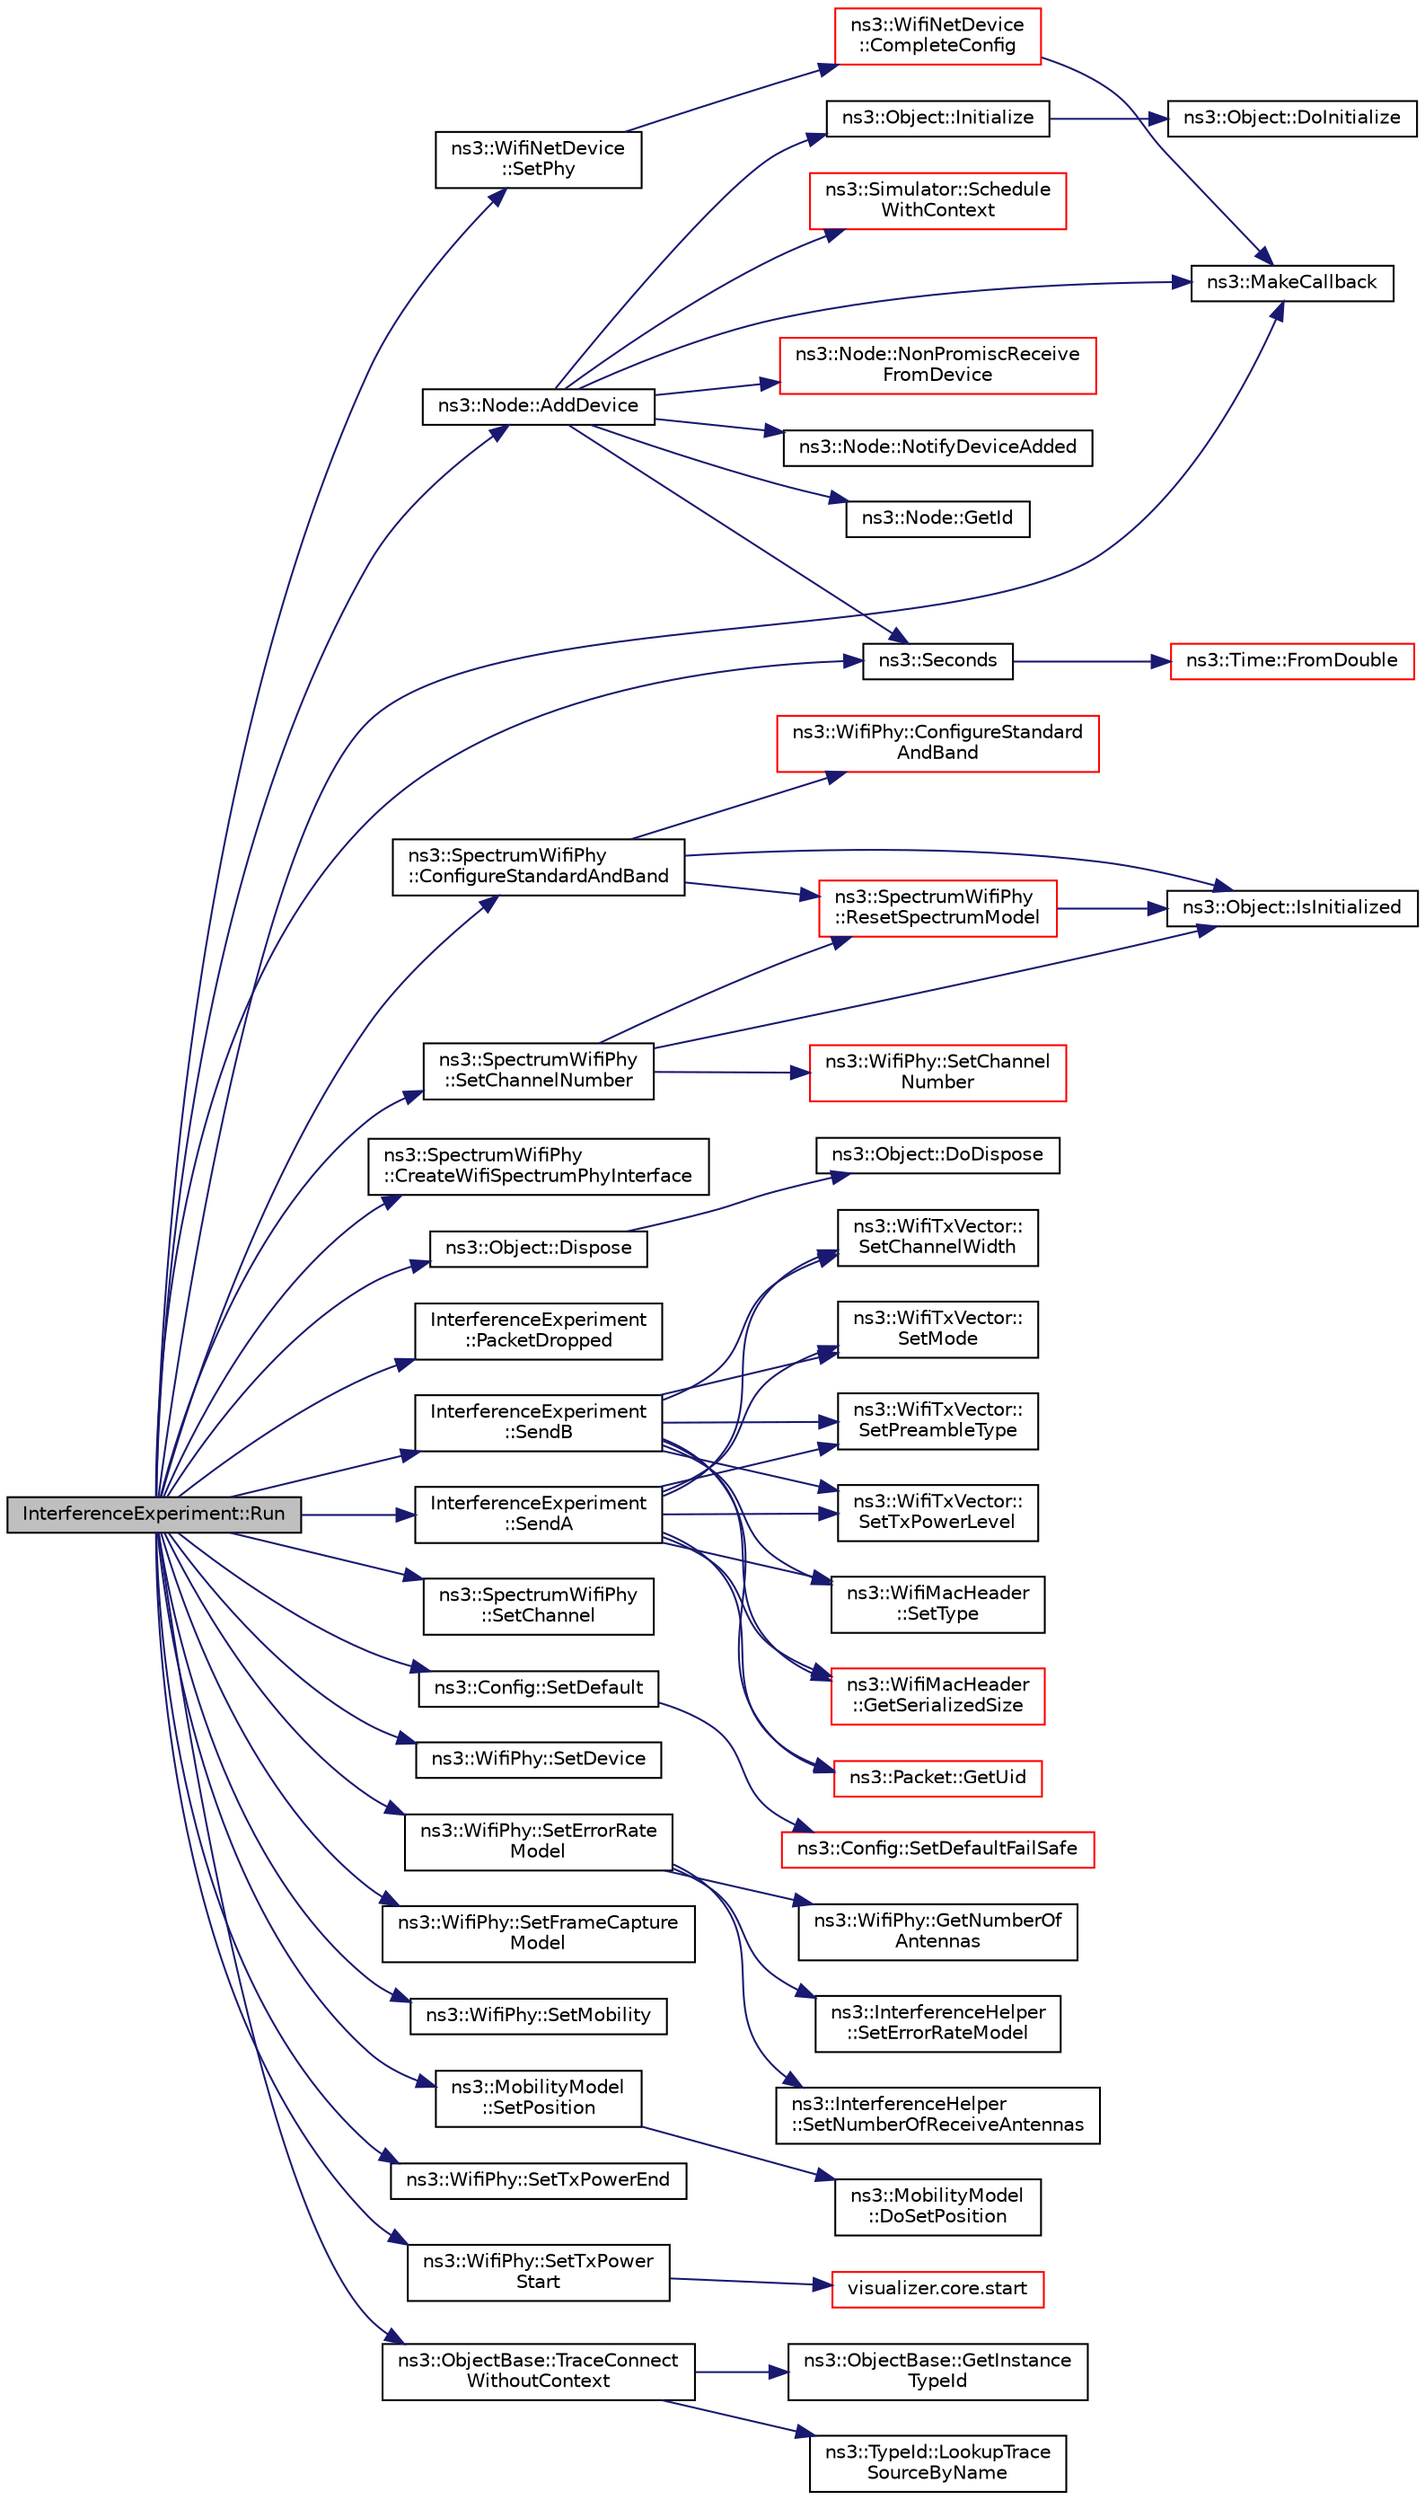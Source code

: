 digraph "InterferenceExperiment::Run"
{
 // LATEX_PDF_SIZE
  edge [fontname="Helvetica",fontsize="10",labelfontname="Helvetica",labelfontsize="10"];
  node [fontname="Helvetica",fontsize="10",shape=record];
  rankdir="LR";
  Node1 [label="InterferenceExperiment::Run",height=0.2,width=0.4,color="black", fillcolor="grey75", style="filled", fontcolor="black",tooltip="Run function."];
  Node1 -> Node2 [color="midnightblue",fontsize="10",style="solid",fontname="Helvetica"];
  Node2 [label="ns3::Node::AddDevice",height=0.2,width=0.4,color="black", fillcolor="white", style="filled",URL="$classns3_1_1_node.html#a42ff83ee1d5d1649c770d3f5b62375de",tooltip="Associate a NetDevice to this node."];
  Node2 -> Node3 [color="midnightblue",fontsize="10",style="solid",fontname="Helvetica"];
  Node3 [label="ns3::Node::GetId",height=0.2,width=0.4,color="black", fillcolor="white", style="filled",URL="$classns3_1_1_node.html#a2ed8663077afcb8db519296b0ada6355",tooltip=" "];
  Node2 -> Node4 [color="midnightblue",fontsize="10",style="solid",fontname="Helvetica"];
  Node4 [label="ns3::Object::Initialize",height=0.2,width=0.4,color="black", fillcolor="white", style="filled",URL="$classns3_1_1_object.html#af4411cb29971772fcd09203474a95078",tooltip="Invoke DoInitialize on all Objects aggregated to this one."];
  Node4 -> Node5 [color="midnightblue",fontsize="10",style="solid",fontname="Helvetica"];
  Node5 [label="ns3::Object::DoInitialize",height=0.2,width=0.4,color="black", fillcolor="white", style="filled",URL="$classns3_1_1_object.html#af8482a521433409fb5c7f749398c9dbe",tooltip="Initialize() implementation."];
  Node2 -> Node6 [color="midnightblue",fontsize="10",style="solid",fontname="Helvetica"];
  Node6 [label="ns3::MakeCallback",height=0.2,width=0.4,color="black", fillcolor="white", style="filled",URL="$namespacens3.html#af1dde3c04374147fca0cfe3b0766d664",tooltip="Build Callbacks for class method members which take varying numbers of arguments and potentially retu..."];
  Node2 -> Node7 [color="midnightblue",fontsize="10",style="solid",fontname="Helvetica"];
  Node7 [label="ns3::Node::NonPromiscReceive\lFromDevice",height=0.2,width=0.4,color="red", fillcolor="white", style="filled",URL="$classns3_1_1_node.html#a72ebf5bdc911879511f1e249d471f7e5",tooltip="Receive a packet from a device in non-promiscuous mode."];
  Node2 -> Node60 [color="midnightblue",fontsize="10",style="solid",fontname="Helvetica"];
  Node60 [label="ns3::Node::NotifyDeviceAdded",height=0.2,width=0.4,color="black", fillcolor="white", style="filled",URL="$classns3_1_1_node.html#ae85e535c650941f4f8ca6845a9f61e42",tooltip="Notifies all the DeviceAdditionListener about the new device added."];
  Node2 -> Node61 [color="midnightblue",fontsize="10",style="solid",fontname="Helvetica"];
  Node61 [label="ns3::Simulator::Schedule\lWithContext",height=0.2,width=0.4,color="red", fillcolor="white", style="filled",URL="$classns3_1_1_simulator.html#a6801feda0ccf0595cb48d1e962cd40a1",tooltip="Schedule an event with the given context."];
  Node2 -> Node64 [color="midnightblue",fontsize="10",style="solid",fontname="Helvetica"];
  Node64 [label="ns3::Seconds",height=0.2,width=0.4,color="black", fillcolor="white", style="filled",URL="$group__timecivil.html#ga33c34b816f8ff6628e33d5c8e9713b9e",tooltip="Construct a Time in the indicated unit."];
  Node64 -> Node65 [color="midnightblue",fontsize="10",style="solid",fontname="Helvetica"];
  Node65 [label="ns3::Time::FromDouble",height=0.2,width=0.4,color="red", fillcolor="white", style="filled",URL="$classns3_1_1_time.html#a60e845f4a74e62495b86356afe604cb4",tooltip="Create a Time equal to value in unit unit."];
  Node1 -> Node70 [color="midnightblue",fontsize="10",style="solid",fontname="Helvetica"];
  Node70 [label="ns3::SpectrumWifiPhy\l::ConfigureStandardAndBand",height=0.2,width=0.4,color="black", fillcolor="white", style="filled",URL="$classns3_1_1_spectrum_wifi_phy.html#a9563c5cffe624d36db271e7b109dbf9f",tooltip="Configure the PHY-level parameters for different Wi-Fi standard."];
  Node70 -> Node71 [color="midnightblue",fontsize="10",style="solid",fontname="Helvetica"];
  Node71 [label="ns3::WifiPhy::ConfigureStandard\lAndBand",height=0.2,width=0.4,color="red", fillcolor="white", style="filled",URL="$classns3_1_1_wifi_phy.html#a8051dbd3b27d1a327273424f1487d036",tooltip="Configure the PHY-level parameters for different Wi-Fi standard."];
  Node70 -> Node208 [color="midnightblue",fontsize="10",style="solid",fontname="Helvetica"];
  Node208 [label="ns3::Object::IsInitialized",height=0.2,width=0.4,color="black", fillcolor="white", style="filled",URL="$classns3_1_1_object.html#a400267b4552078896863287d3aaad53f",tooltip="Check if the object has been initialized."];
  Node70 -> Node234 [color="midnightblue",fontsize="10",style="solid",fontname="Helvetica"];
  Node234 [label="ns3::SpectrumWifiPhy\l::ResetSpectrumModel",height=0.2,width=0.4,color="red", fillcolor="white", style="filled",URL="$classns3_1_1_spectrum_wifi_phy.html#ad2effd0eafb2daf821f088026056ee2a",tooltip="Perform run-time spectrum model change."];
  Node234 -> Node208 [color="midnightblue",fontsize="10",style="solid",fontname="Helvetica"];
  Node1 -> Node248 [color="midnightblue",fontsize="10",style="solid",fontname="Helvetica"];
  Node248 [label="ns3::SpectrumWifiPhy\l::CreateWifiSpectrumPhyInterface",height=0.2,width=0.4,color="black", fillcolor="white", style="filled",URL="$classns3_1_1_spectrum_wifi_phy.html#aff75ea7c57389e929f1cf0743ce83663",tooltip="Method to encapsulate the creation of the WifiSpectrumPhyInterface object (used to bind the WifiSpect..."];
  Node1 -> Node249 [color="midnightblue",fontsize="10",style="solid",fontname="Helvetica"];
  Node249 [label="ns3::Object::Dispose",height=0.2,width=0.4,color="black", fillcolor="white", style="filled",URL="$classns3_1_1_object.html#aa90ae598863f6c251cdab3c3722afdaf",tooltip="Dispose of this Object."];
  Node249 -> Node250 [color="midnightblue",fontsize="10",style="solid",fontname="Helvetica"];
  Node250 [label="ns3::Object::DoDispose",height=0.2,width=0.4,color="black", fillcolor="white", style="filled",URL="$classns3_1_1_object.html#a475d429a75d302d4775f4ae32479b287",tooltip="Destructor implementation."];
  Node1 -> Node6 [color="midnightblue",fontsize="10",style="solid",fontname="Helvetica"];
  Node1 -> Node251 [color="midnightblue",fontsize="10",style="solid",fontname="Helvetica"];
  Node251 [label="InterferenceExperiment\l::PacketDropped",height=0.2,width=0.4,color="black", fillcolor="white", style="filled",URL="$class_interference_experiment.html#a8f3a8303163a82d8fb8a0d11791eb4ca",tooltip="Function triggered when a packet is dropped."];
  Node1 -> Node64 [color="midnightblue",fontsize="10",style="solid",fontname="Helvetica"];
  Node1 -> Node252 [color="midnightblue",fontsize="10",style="solid",fontname="Helvetica"];
  Node252 [label="InterferenceExperiment\l::SendA",height=0.2,width=0.4,color="black", fillcolor="white", style="filled",URL="$class_interference_experiment.html#a5b9bd711100dba8791513421a9641251",tooltip="Send A function."];
  Node252 -> Node253 [color="midnightblue",fontsize="10",style="solid",fontname="Helvetica"];
  Node253 [label="ns3::WifiMacHeader\l::GetSerializedSize",height=0.2,width=0.4,color="red", fillcolor="white", style="filled",URL="$classns3_1_1_wifi_mac_header.html#ad5ce3997a84fa55ebe60dd927c37d526",tooltip=" "];
  Node252 -> Node255 [color="midnightblue",fontsize="10",style="solid",fontname="Helvetica"];
  Node255 [label="ns3::Packet::GetUid",height=0.2,width=0.4,color="red", fillcolor="white", style="filled",URL="$classns3_1_1_packet.html#ab9f0b7e9cf21b7271eda0094e6ff2792",tooltip="Returns the packet's Uid."];
  Node252 -> Node257 [color="midnightblue",fontsize="10",style="solid",fontname="Helvetica"];
  Node257 [label="ns3::WifiTxVector::\lSetChannelWidth",height=0.2,width=0.4,color="black", fillcolor="white", style="filled",URL="$classns3_1_1_wifi_tx_vector.html#a2bd711576c12a747bc3a800ef4cc0a5b",tooltip="Sets the selected channelWidth (in MHz)"];
  Node252 -> Node258 [color="midnightblue",fontsize="10",style="solid",fontname="Helvetica"];
  Node258 [label="ns3::WifiTxVector::\lSetMode",height=0.2,width=0.4,color="black", fillcolor="white", style="filled",URL="$classns3_1_1_wifi_tx_vector.html#af39f17fec348c22f8c963bcb6bb5fc53",tooltip="Sets the selected payload transmission mode."];
  Node252 -> Node259 [color="midnightblue",fontsize="10",style="solid",fontname="Helvetica"];
  Node259 [label="ns3::WifiTxVector::\lSetPreambleType",height=0.2,width=0.4,color="black", fillcolor="white", style="filled",URL="$classns3_1_1_wifi_tx_vector.html#afa5117513e1a7bfa717c3d7556192525",tooltip="Sets the preamble type."];
  Node252 -> Node260 [color="midnightblue",fontsize="10",style="solid",fontname="Helvetica"];
  Node260 [label="ns3::WifiTxVector::\lSetTxPowerLevel",height=0.2,width=0.4,color="black", fillcolor="white", style="filled",URL="$classns3_1_1_wifi_tx_vector.html#a25743cd89a5cb95ec22a9e584fa044f3",tooltip="Sets the selected transmission power level."];
  Node252 -> Node261 [color="midnightblue",fontsize="10",style="solid",fontname="Helvetica"];
  Node261 [label="ns3::WifiMacHeader\l::SetType",height=0.2,width=0.4,color="black", fillcolor="white", style="filled",URL="$classns3_1_1_wifi_mac_header.html#a71172371f11f1cfcb3912bb03134c285",tooltip="Set Type/Subtype values with the correct values depending on the given type."];
  Node1 -> Node262 [color="midnightblue",fontsize="10",style="solid",fontname="Helvetica"];
  Node262 [label="InterferenceExperiment\l::SendB",height=0.2,width=0.4,color="black", fillcolor="white", style="filled",URL="$class_interference_experiment.html#afec7522f14a562b758f969ffdf02a6a1",tooltip="Send B function."];
  Node262 -> Node253 [color="midnightblue",fontsize="10",style="solid",fontname="Helvetica"];
  Node262 -> Node255 [color="midnightblue",fontsize="10",style="solid",fontname="Helvetica"];
  Node262 -> Node257 [color="midnightblue",fontsize="10",style="solid",fontname="Helvetica"];
  Node262 -> Node258 [color="midnightblue",fontsize="10",style="solid",fontname="Helvetica"];
  Node262 -> Node259 [color="midnightblue",fontsize="10",style="solid",fontname="Helvetica"];
  Node262 -> Node260 [color="midnightblue",fontsize="10",style="solid",fontname="Helvetica"];
  Node262 -> Node261 [color="midnightblue",fontsize="10",style="solid",fontname="Helvetica"];
  Node1 -> Node263 [color="midnightblue",fontsize="10",style="solid",fontname="Helvetica"];
  Node263 [label="ns3::SpectrumWifiPhy\l::SetChannel",height=0.2,width=0.4,color="black", fillcolor="white", style="filled",URL="$classns3_1_1_spectrum_wifi_phy.html#a79e7119b73c9451b16ec986f36e4b865",tooltip="Set the SpectrumChannel this SpectrumWifiPhy is to be connected to."];
  Node1 -> Node264 [color="midnightblue",fontsize="10",style="solid",fontname="Helvetica"];
  Node264 [label="ns3::SpectrumWifiPhy\l::SetChannelNumber",height=0.2,width=0.4,color="black", fillcolor="white", style="filled",URL="$classns3_1_1_spectrum_wifi_phy.html#aa9d290df1d1e2fed46e4f2d370d3b72c",tooltip="Set channel number."];
  Node264 -> Node208 [color="midnightblue",fontsize="10",style="solid",fontname="Helvetica"];
  Node264 -> Node234 [color="midnightblue",fontsize="10",style="solid",fontname="Helvetica"];
  Node264 -> Node198 [color="midnightblue",fontsize="10",style="solid",fontname="Helvetica"];
  Node198 [label="ns3::WifiPhy::SetChannel\lNumber",height=0.2,width=0.4,color="red", fillcolor="white", style="filled",URL="$classns3_1_1_wifi_phy.html#a2d13cf6ae4c185cae8516516afe4a32a",tooltip="Set channel number."];
  Node1 -> Node265 [color="midnightblue",fontsize="10",style="solid",fontname="Helvetica"];
  Node265 [label="ns3::Config::SetDefault",height=0.2,width=0.4,color="black", fillcolor="white", style="filled",URL="$group__config.html#ga2e7882df849d8ba4aaad31c934c40c06",tooltip=" "];
  Node265 -> Node266 [color="midnightblue",fontsize="10",style="solid",fontname="Helvetica"];
  Node266 [label="ns3::Config::SetDefaultFailSafe",height=0.2,width=0.4,color="red", fillcolor="white", style="filled",URL="$group__config.html#gaf35c9ecdf51c959f397e973f9335de54",tooltip=" "];
  Node1 -> Node271 [color="midnightblue",fontsize="10",style="solid",fontname="Helvetica"];
  Node271 [label="ns3::WifiPhy::SetDevice",height=0.2,width=0.4,color="black", fillcolor="white", style="filled",URL="$classns3_1_1_wifi_phy.html#acee10439f3178bd1f500b39cf8ded67a",tooltip="Sets the device this PHY is associated with."];
  Node1 -> Node272 [color="midnightblue",fontsize="10",style="solid",fontname="Helvetica"];
  Node272 [label="ns3::WifiPhy::SetErrorRate\lModel",height=0.2,width=0.4,color="black", fillcolor="white", style="filled",URL="$classns3_1_1_wifi_phy.html#affbdde4683ce782c53d97ca9580e84e1",tooltip="Sets the error rate model."];
  Node272 -> Node273 [color="midnightblue",fontsize="10",style="solid",fontname="Helvetica"];
  Node273 [label="ns3::WifiPhy::GetNumberOf\lAntennas",height=0.2,width=0.4,color="black", fillcolor="white", style="filled",URL="$classns3_1_1_wifi_phy.html#a95c125335007b51b9c7403a8459f45b2",tooltip=" "];
  Node272 -> Node274 [color="midnightblue",fontsize="10",style="solid",fontname="Helvetica"];
  Node274 [label="ns3::InterferenceHelper\l::SetErrorRateModel",height=0.2,width=0.4,color="black", fillcolor="white", style="filled",URL="$classns3_1_1_interference_helper.html#a5fe851bc515211714f1bc81110f68855",tooltip="Set the error rate model for this interference helper."];
  Node272 -> Node275 [color="midnightblue",fontsize="10",style="solid",fontname="Helvetica"];
  Node275 [label="ns3::InterferenceHelper\l::SetNumberOfReceiveAntennas",height=0.2,width=0.4,color="black", fillcolor="white", style="filled",URL="$classns3_1_1_interference_helper.html#ae04257f3c9153258970ec7c96abf41ea",tooltip="Set the number of RX antennas in the receiver corresponding to this interference helper."];
  Node1 -> Node276 [color="midnightblue",fontsize="10",style="solid",fontname="Helvetica"];
  Node276 [label="ns3::WifiPhy::SetFrameCapture\lModel",height=0.2,width=0.4,color="black", fillcolor="white", style="filled",URL="$classns3_1_1_wifi_phy.html#adc8a6b3c31a76ae38cea05d6e0310d2b",tooltip="Sets the frame capture model."];
  Node1 -> Node277 [color="midnightblue",fontsize="10",style="solid",fontname="Helvetica"];
  Node277 [label="ns3::WifiPhy::SetMobility",height=0.2,width=0.4,color="black", fillcolor="white", style="filled",URL="$classns3_1_1_wifi_phy.html#ab79cdd9c79a1250372909726e45dc9e4",tooltip="assign a mobility model to this device"];
  Node1 -> Node278 [color="midnightblue",fontsize="10",style="solid",fontname="Helvetica"];
  Node278 [label="ns3::WifiNetDevice\l::SetPhy",height=0.2,width=0.4,color="black", fillcolor="white", style="filled",URL="$classns3_1_1_wifi_net_device.html#ad5c4079445cf469d2626cf10db239edb",tooltip=" "];
  Node278 -> Node279 [color="midnightblue",fontsize="10",style="solid",fontname="Helvetica"];
  Node279 [label="ns3::WifiNetDevice\l::CompleteConfig",height=0.2,width=0.4,color="red", fillcolor="white", style="filled",URL="$classns3_1_1_wifi_net_device.html#a8cb2f1a2be048d6a5384f688934463e5",tooltip="Complete the configuration of this Wi-Fi device by connecting all lower components (e...."];
  Node279 -> Node6 [color="midnightblue",fontsize="10",style="solid",fontname="Helvetica"];
  Node1 -> Node310 [color="midnightblue",fontsize="10",style="solid",fontname="Helvetica"];
  Node310 [label="ns3::MobilityModel\l::SetPosition",height=0.2,width=0.4,color="black", fillcolor="white", style="filled",URL="$classns3_1_1_mobility_model.html#ac584b3d5a309709d2f13ed6ada1e7640",tooltip=" "];
  Node310 -> Node311 [color="midnightblue",fontsize="10",style="solid",fontname="Helvetica"];
  Node311 [label="ns3::MobilityModel\l::DoSetPosition",height=0.2,width=0.4,color="black", fillcolor="white", style="filled",URL="$classns3_1_1_mobility_model.html#aa2f52cd86754da71ac649413c049785e",tooltip=" "];
  Node1 -> Node312 [color="midnightblue",fontsize="10",style="solid",fontname="Helvetica"];
  Node312 [label="ns3::WifiPhy::SetTxPowerEnd",height=0.2,width=0.4,color="black", fillcolor="white", style="filled",URL="$classns3_1_1_wifi_phy.html#a98951174ec783a5ef4f63e478f08149a",tooltip="Sets the maximum available transmission power level (dBm)."];
  Node1 -> Node313 [color="midnightblue",fontsize="10",style="solid",fontname="Helvetica"];
  Node313 [label="ns3::WifiPhy::SetTxPower\lStart",height=0.2,width=0.4,color="black", fillcolor="white", style="filled",URL="$classns3_1_1_wifi_phy.html#af92f19ae125dbfa0473526645ba43287",tooltip="Sets the minimum available transmission power level (dBm)."];
  Node313 -> Node292 [color="midnightblue",fontsize="10",style="solid",fontname="Helvetica"];
  Node292 [label="visualizer.core.start",height=0.2,width=0.4,color="red", fillcolor="white", style="filled",URL="$namespacevisualizer_1_1core.html#a2a35e5d8a34af358b508dac8635754e0",tooltip=" "];
  Node1 -> Node314 [color="midnightblue",fontsize="10",style="solid",fontname="Helvetica"];
  Node314 [label="ns3::ObjectBase::TraceConnect\lWithoutContext",height=0.2,width=0.4,color="black", fillcolor="white", style="filled",URL="$classns3_1_1_object_base.html#a1be45f6fd561e75dcac9dfa81b2b81e4",tooltip="Connect a TraceSource to a Callback without a context."];
  Node314 -> Node25 [color="midnightblue",fontsize="10",style="solid",fontname="Helvetica"];
  Node25 [label="ns3::ObjectBase::GetInstance\lTypeId",height=0.2,width=0.4,color="black", fillcolor="white", style="filled",URL="$classns3_1_1_object_base.html#abe5b43a6f5b99a92a4c3122db31f06fb",tooltip="Get the most derived TypeId for this Object."];
  Node314 -> Node315 [color="midnightblue",fontsize="10",style="solid",fontname="Helvetica"];
  Node315 [label="ns3::TypeId::LookupTrace\lSourceByName",height=0.2,width=0.4,color="black", fillcolor="white", style="filled",URL="$classns3_1_1_type_id.html#a9a07e9b925ebf9257c9f4f0732901502",tooltip="Find a TraceSource by name."];
}
